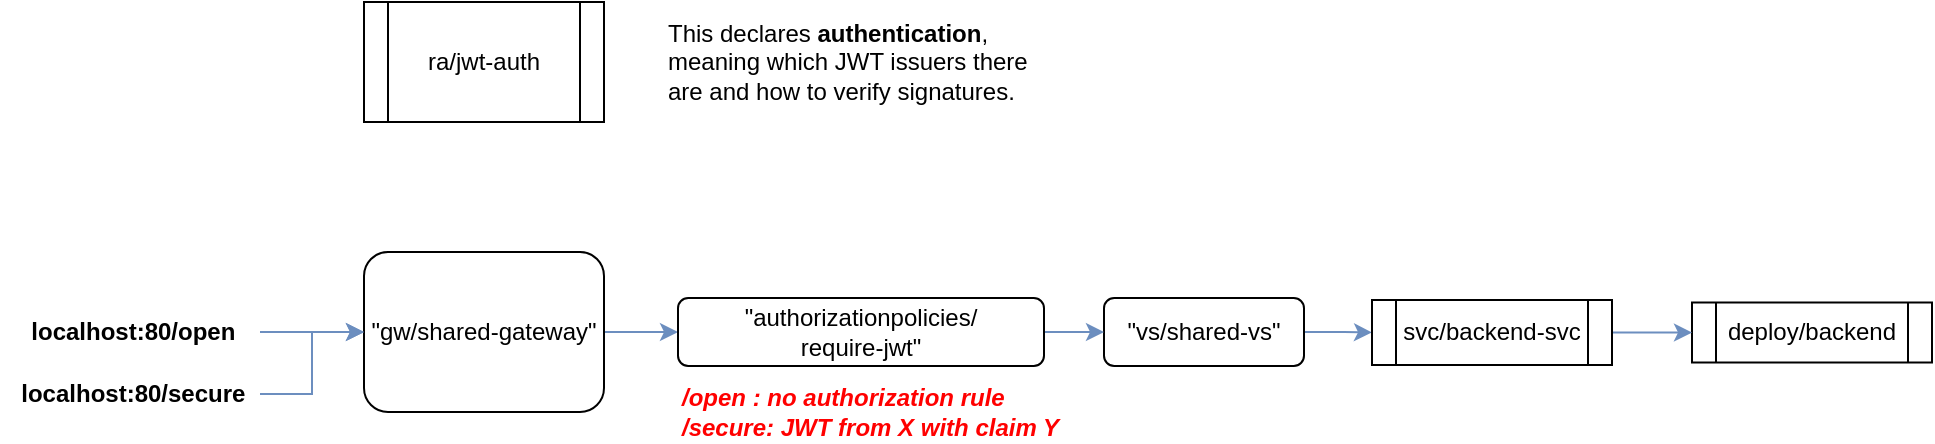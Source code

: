 <mxfile version="23.0.2" type="device">
  <diagram name="Page-1" id="cWTKhKW8xR2mcrcdvLpz">
    <mxGraphModel dx="1194" dy="824" grid="1" gridSize="10" guides="1" tooltips="1" connect="1" arrows="1" fold="1" page="1" pageScale="1" pageWidth="827" pageHeight="1169" math="0" shadow="0">
      <root>
        <mxCell id="0" />
        <mxCell id="1" parent="0" />
        <mxCell id="hGpC-fk8pfbG3-t0eklQ-4" style="edgeStyle=orthogonalEdgeStyle;rounded=0;orthogonalLoop=1;jettySize=auto;html=1;fillColor=#dae8fc;strokeColor=#6c8ebf;entryX=0;entryY=0.5;entryDx=0;entryDy=0;" edge="1" parent="1" source="I_P2_qD0Jl0lsfXRpeoM-8" target="hGpC-fk8pfbG3-t0eklQ-7">
          <mxGeometry relative="1" as="geometry" />
        </mxCell>
        <mxCell id="I_P2_qD0Jl0lsfXRpeoM-8" value="&quot;gw/shared-gateway&quot;" style="rounded=1;whiteSpace=wrap;html=1;" parent="1" vertex="1">
          <mxGeometry x="340" y="205" width="120" height="80" as="geometry" />
        </mxCell>
        <mxCell id="m6qfPFcmYVWHdmUiW8hK-5" style="edgeStyle=orthogonalEdgeStyle;rounded=0;orthogonalLoop=1;jettySize=auto;html=1;entryX=0;entryY=0.5;entryDx=0;entryDy=0;fillColor=#dae8fc;strokeColor=#6c8ebf;" parent="1" source="I_P2_qD0Jl0lsfXRpeoM-9" target="I_P2_qD0Jl0lsfXRpeoM-14" edge="1">
          <mxGeometry relative="1" as="geometry" />
        </mxCell>
        <mxCell id="I_P2_qD0Jl0lsfXRpeoM-9" value="&quot;vs/shared-vs&lt;span style=&quot;background-color: initial;&quot;&gt;&quot;&lt;/span&gt;" style="rounded=1;whiteSpace=wrap;html=1;" parent="1" vertex="1">
          <mxGeometry x="710" y="228" width="100" height="34" as="geometry" />
        </mxCell>
        <mxCell id="I_P2_qD0Jl0lsfXRpeoM-11" value="deploy/backend" style="shape=process;whiteSpace=wrap;html=1;backgroundOutline=1;" parent="1" vertex="1">
          <mxGeometry x="1004" y="230.25" width="120" height="30" as="geometry" />
        </mxCell>
        <mxCell id="m6qfPFcmYVWHdmUiW8hK-6" style="edgeStyle=orthogonalEdgeStyle;rounded=0;orthogonalLoop=1;jettySize=auto;html=1;entryX=0;entryY=0.5;entryDx=0;entryDy=0;fillColor=#dae8fc;strokeColor=#6c8ebf;" parent="1" source="I_P2_qD0Jl0lsfXRpeoM-14" target="I_P2_qD0Jl0lsfXRpeoM-11" edge="1">
          <mxGeometry relative="1" as="geometry" />
        </mxCell>
        <mxCell id="I_P2_qD0Jl0lsfXRpeoM-14" value="svc/backend-svc" style="shape=process;whiteSpace=wrap;html=1;backgroundOutline=1;" parent="1" vertex="1">
          <mxGeometry x="844" y="229" width="120" height="32.5" as="geometry" />
        </mxCell>
        <mxCell id="I_P2_qD0Jl0lsfXRpeoM-20" value="&amp;nbsp;&lt;b&gt;localhost:80/open&lt;/b&gt;" style="text;html=1;strokeColor=none;fillColor=none;align=center;verticalAlign=middle;whiteSpace=wrap;rounded=0;" parent="1" vertex="1">
          <mxGeometry x="158" y="230" width="130" height="30" as="geometry" />
        </mxCell>
        <mxCell id="m6qfPFcmYVWHdmUiW8hK-19" style="edgeStyle=orthogonalEdgeStyle;rounded=0;orthogonalLoop=1;jettySize=auto;html=1;entryX=0;entryY=0.5;entryDx=0;entryDy=0;fillColor=#dae8fc;strokeColor=#6c8ebf;" parent="1" source="I_P2_qD0Jl0lsfXRpeoM-20" target="I_P2_qD0Jl0lsfXRpeoM-8" edge="1">
          <mxGeometry relative="1" as="geometry">
            <mxPoint x="280" y="246" as="sourcePoint" />
          </mxGeometry>
        </mxCell>
        <mxCell id="hGpC-fk8pfbG3-t0eklQ-1" value="ra/jwt-auth" style="shape=process;whiteSpace=wrap;html=1;backgroundOutline=1;" vertex="1" parent="1">
          <mxGeometry x="340" y="80" width="120" height="60" as="geometry" />
        </mxCell>
        <mxCell id="hGpC-fk8pfbG3-t0eklQ-3" value="This declares &lt;b&gt;authentication&lt;/b&gt;, meaning which JWT issuers there are and how to verify signatures." style="text;html=1;strokeColor=none;fillColor=none;align=left;verticalAlign=middle;whiteSpace=wrap;rounded=0;" vertex="1" parent="1">
          <mxGeometry x="490" y="95" width="200" height="30" as="geometry" />
        </mxCell>
        <mxCell id="hGpC-fk8pfbG3-t0eklQ-6" style="edgeStyle=orthogonalEdgeStyle;rounded=0;orthogonalLoop=1;jettySize=auto;html=1;entryX=0;entryY=0.5;entryDx=0;entryDy=0;fillColor=#dae8fc;strokeColor=#6c8ebf;" edge="1" parent="1" source="hGpC-fk8pfbG3-t0eklQ-5" target="I_P2_qD0Jl0lsfXRpeoM-8">
          <mxGeometry relative="1" as="geometry" />
        </mxCell>
        <mxCell id="hGpC-fk8pfbG3-t0eklQ-5" value="&amp;nbsp;&lt;b&gt;localhost:80/secure&lt;/b&gt;" style="text;html=1;strokeColor=none;fillColor=none;align=center;verticalAlign=middle;whiteSpace=wrap;rounded=0;" vertex="1" parent="1">
          <mxGeometry x="158" y="261" width="130" height="30" as="geometry" />
        </mxCell>
        <mxCell id="hGpC-fk8pfbG3-t0eklQ-8" style="edgeStyle=orthogonalEdgeStyle;rounded=0;orthogonalLoop=1;jettySize=auto;html=1;entryX=0;entryY=0.5;entryDx=0;entryDy=0;fillColor=#dae8fc;strokeColor=#6c8ebf;" edge="1" parent="1" source="hGpC-fk8pfbG3-t0eklQ-7" target="I_P2_qD0Jl0lsfXRpeoM-9">
          <mxGeometry relative="1" as="geometry" />
        </mxCell>
        <mxCell id="hGpC-fk8pfbG3-t0eklQ-7" value="&quot;authorizationpolicies/&lt;br&gt;require-jwt&quot;" style="rounded=1;whiteSpace=wrap;html=1;" vertex="1" parent="1">
          <mxGeometry x="497" y="228" width="183" height="34" as="geometry" />
        </mxCell>
        <mxCell id="hGpC-fk8pfbG3-t0eklQ-9" value="&lt;i style=&quot;&quot;&gt;&lt;b&gt;&lt;font color=&quot;#ff0000&quot;&gt;/open : no authorization rule&lt;br&gt;/secure: JWT from X with claim Y&lt;/font&gt;&lt;/b&gt;&lt;/i&gt;" style="text;html=1;strokeColor=none;fillColor=none;align=left;verticalAlign=middle;whiteSpace=wrap;rounded=0;" vertex="1" parent="1">
          <mxGeometry x="497" y="270" width="193" height="30" as="geometry" />
        </mxCell>
      </root>
    </mxGraphModel>
  </diagram>
</mxfile>
